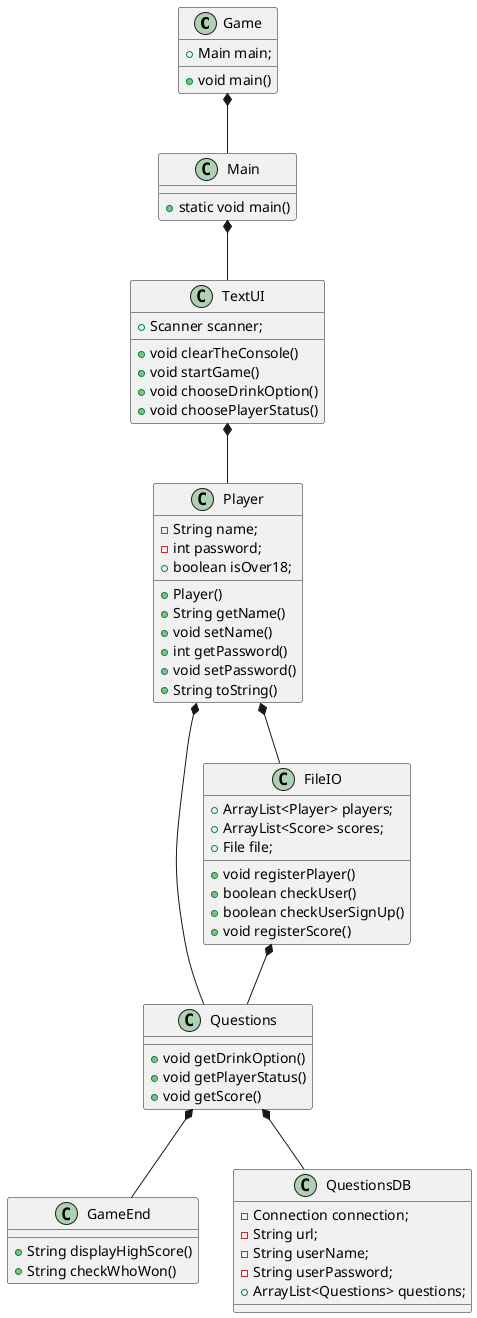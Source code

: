 @startuml

class Game
class Main
class TextUI
class Player
class Questions
class GameEnd
class FileIO
class QuestionsDB

Game *-- Main
Main *-- TextUI
TextUI *-- Player
Player *-- Questions
Questions *-- QuestionsDB
Player *-- FileIO
FileIO *-- Questions
Questions *-- GameEnd


Game : + Main main;
Game : + void main()

Main : + static void main()

TextUI : + Scanner scanner;
TextUI : + void clearTheConsole()
TextUI : + void startGame()
TextUI : + void chooseDrinkOption()
TextUI : + void choosePlayerStatus()

QuestionsDB : - Connection connection;
QuestionsDB : - String url;
QuestionsDB : - String userName;
QuestionsDB : - String userPassword;
QuestionsDB : + ArrayList<Questions> questions;

Player : - String name;
Player : - int password;
Player : + boolean isOver18;
Player : + Player()
Player : + String getName()
Player : + void setName()
Player : + int getPassword()
Player : + void setPassword()
Player : + String toString()

FileIO : + ArrayList<Player> players;
FileIO : + ArrayList<Score> scores;
FileIO : + File file;
FileIO : + void registerPlayer()
FileIO : + boolean checkUser()
FileIO : + boolean checkUserSignUp()
FileIO : + void registerScore()

Questions : + void getDrinkOption()
Questions : + void getPlayerStatus()
Questions : + void getScore()

GameEnd : + String displayHighScore()
GameEnd : + String checkWhoWon()


@enduml